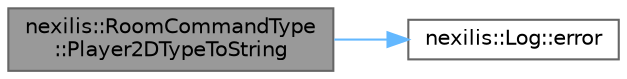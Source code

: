 digraph "nexilis::RoomCommandType::Player2DTypeToString"
{
 // LATEX_PDF_SIZE
  bgcolor="transparent";
  edge [fontname=Helvetica,fontsize=10,labelfontname=Helvetica,labelfontsize=10];
  node [fontname=Helvetica,fontsize=10,shape=box,height=0.2,width=0.4];
  rankdir="LR";
  Node1 [id="Node000001",label="nexilis::RoomCommandType\l::Player2DTypeToString",height=0.2,width=0.4,color="gray40", fillcolor="grey60", style="filled", fontcolor="black",tooltip=" "];
  Node1 -> Node2 [id="edge1_Node000001_Node000002",color="steelblue1",style="solid",tooltip=" "];
  Node2 [id="Node000002",label="nexilis::Log::error",height=0.2,width=0.4,color="grey40", fillcolor="white", style="filled",URL="$dc/dbc/classnexilis_1_1Log.html#a49959aac4210e93d1ccd1977e08dba80",tooltip=" "];
}
